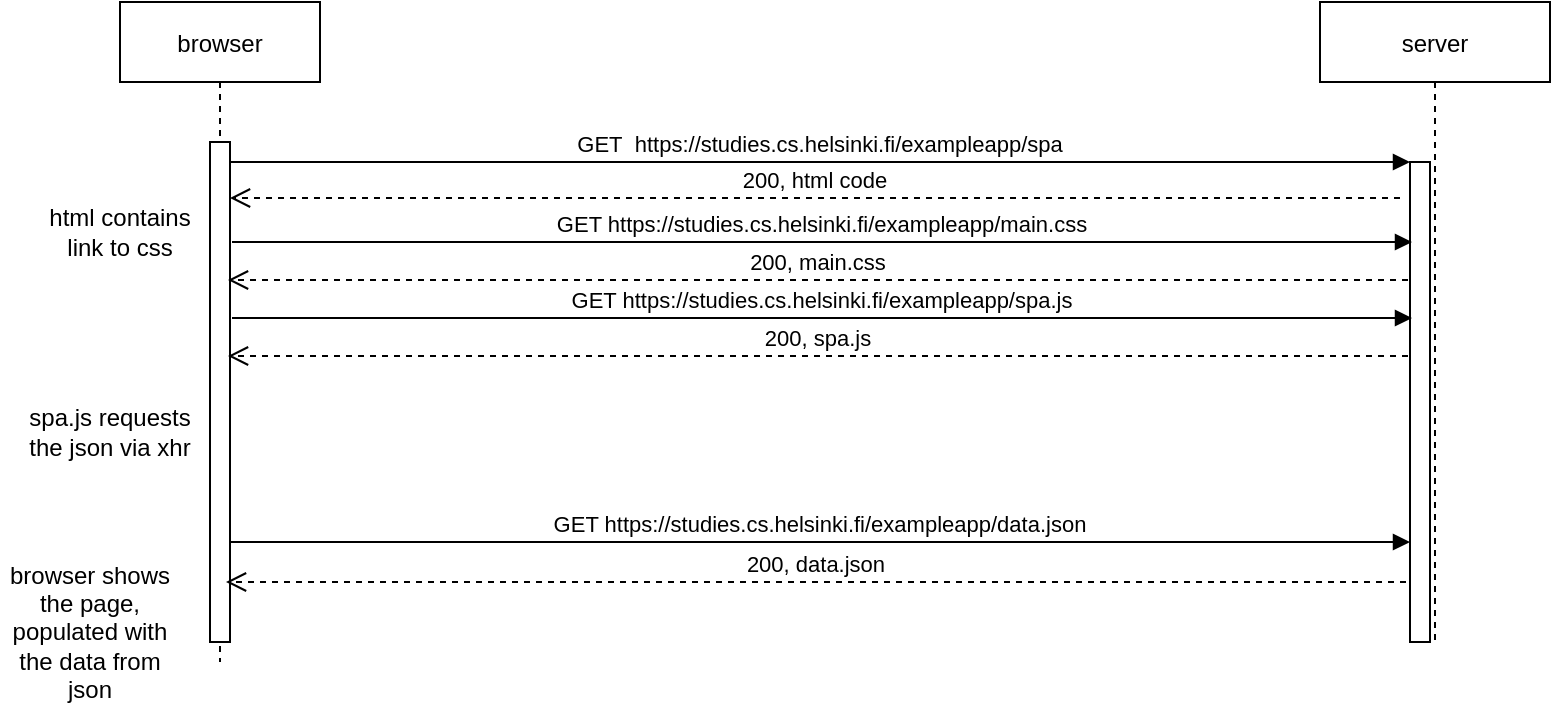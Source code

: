 <mxfile version="20.5.1"><diagram id="kgpKYQtTHZ0yAKxKKP6v" name="Page-1"><mxGraphModel dx="752" dy="408" grid="1" gridSize="10" guides="1" tooltips="1" connect="1" arrows="1" fold="1" page="1" pageScale="1" pageWidth="850" pageHeight="1100" math="0" shadow="0"><root><mxCell id="0"/><mxCell id="1" parent="0"/><mxCell id="3nuBFxr9cyL0pnOWT2aG-1" value="browser" style="shape=umlLifeline;perimeter=lifelinePerimeter;container=1;collapsible=0;recursiveResize=0;rounded=0;shadow=0;strokeWidth=1;" parent="1" vertex="1"><mxGeometry x="120" y="80" width="100" height="330" as="geometry"/></mxCell><mxCell id="3nuBFxr9cyL0pnOWT2aG-2" value="" style="points=[];perimeter=orthogonalPerimeter;rounded=0;shadow=0;strokeWidth=1;" parent="3nuBFxr9cyL0pnOWT2aG-1" vertex="1"><mxGeometry x="45" y="70" width="10" height="250" as="geometry"/></mxCell><mxCell id="fR7t8TuF3JK5mzRF5Ekf-4" value="html contains link to css" style="text;html=1;strokeColor=none;fillColor=none;align=center;verticalAlign=middle;whiteSpace=wrap;rounded=0;" vertex="1" parent="3nuBFxr9cyL0pnOWT2aG-1"><mxGeometry x="-45" y="100" width="90" height="30" as="geometry"/></mxCell><mxCell id="fR7t8TuF3JK5mzRF5Ekf-13" value="spa.js requests the json via xhr" style="text;html=1;strokeColor=none;fillColor=none;align=center;verticalAlign=middle;whiteSpace=wrap;rounded=0;" vertex="1" parent="3nuBFxr9cyL0pnOWT2aG-1"><mxGeometry x="-50" y="200" width="90" height="30" as="geometry"/></mxCell><mxCell id="3nuBFxr9cyL0pnOWT2aG-5" value="server" style="shape=umlLifeline;perimeter=lifelinePerimeter;container=1;collapsible=0;recursiveResize=0;rounded=0;shadow=0;strokeWidth=1;size=40;" parent="1" vertex="1"><mxGeometry x="720" y="80" width="115" height="320" as="geometry"/></mxCell><mxCell id="3nuBFxr9cyL0pnOWT2aG-6" value="" style="points=[];perimeter=orthogonalPerimeter;rounded=0;shadow=0;strokeWidth=1;" parent="3nuBFxr9cyL0pnOWT2aG-5" vertex="1"><mxGeometry x="45" y="80" width="10" height="240" as="geometry"/></mxCell><mxCell id="3nuBFxr9cyL0pnOWT2aG-7" value="200, html code " style="verticalAlign=bottom;endArrow=open;dashed=1;endSize=8;shadow=0;strokeWidth=1;" parent="1" edge="1"><mxGeometry relative="1" as="geometry"><mxPoint x="175" y="178" as="targetPoint"/><mxPoint x="760" y="178" as="sourcePoint"/><Array as="points"><mxPoint x="470" y="178"/></Array></mxGeometry></mxCell><mxCell id="3nuBFxr9cyL0pnOWT2aG-8" value="GET  https://studies.cs.helsinki.fi/exampleapp/spa" style="verticalAlign=bottom;endArrow=block;entryX=0;entryY=0;shadow=0;strokeWidth=1;" parent="1" source="3nuBFxr9cyL0pnOWT2aG-2" target="3nuBFxr9cyL0pnOWT2aG-6" edge="1"><mxGeometry relative="1" as="geometry"><mxPoint x="275" y="160" as="sourcePoint"/></mxGeometry></mxCell><mxCell id="fR7t8TuF3JK5mzRF5Ekf-3" value="GET https://studies.cs.helsinki.fi/exampleapp/main.css" style="verticalAlign=bottom;endArrow=block;entryX=0;entryY=0;shadow=0;strokeWidth=1;" edge="1" parent="1"><mxGeometry relative="1" as="geometry"><mxPoint x="176" y="200.0" as="sourcePoint"/><mxPoint x="766" y="200.0" as="targetPoint"/></mxGeometry></mxCell><mxCell id="fR7t8TuF3JK5mzRF5Ekf-5" value="200, main.css" style="verticalAlign=bottom;endArrow=open;dashed=1;endSize=8;shadow=0;strokeWidth=1;" edge="1" parent="1"><mxGeometry relative="1" as="geometry"><mxPoint x="174" y="219" as="targetPoint"/><mxPoint x="764" y="219" as="sourcePoint"/><Array as="points"><mxPoint x="466" y="219"/></Array></mxGeometry></mxCell><mxCell id="fR7t8TuF3JK5mzRF5Ekf-6" value="GET https://studies.cs.helsinki.fi/exampleapp/spa.js" style="verticalAlign=bottom;endArrow=block;entryX=0;entryY=0;shadow=0;strokeWidth=1;" edge="1" parent="1"><mxGeometry relative="1" as="geometry"><mxPoint x="176" y="238.0" as="sourcePoint"/><mxPoint x="766" y="238.0" as="targetPoint"/></mxGeometry></mxCell><mxCell id="fR7t8TuF3JK5mzRF5Ekf-7" value="200, spa.js" style="verticalAlign=bottom;endArrow=open;dashed=1;endSize=8;shadow=0;strokeWidth=1;" edge="1" parent="1"><mxGeometry relative="1" as="geometry"><mxPoint x="174" y="257" as="targetPoint"/><mxPoint x="764" y="257" as="sourcePoint"/><Array as="points"><mxPoint x="466" y="257"/></Array></mxGeometry></mxCell><mxCell id="fR7t8TuF3JK5mzRF5Ekf-11" value="GET https://studies.cs.helsinki.fi/exampleapp/data.json" style="verticalAlign=bottom;endArrow=block;entryX=0;entryY=0;shadow=0;strokeWidth=1;" edge="1" parent="1"><mxGeometry relative="1" as="geometry"><mxPoint x="175" y="350.0" as="sourcePoint"/><mxPoint x="765" y="350.0" as="targetPoint"/></mxGeometry></mxCell><mxCell id="fR7t8TuF3JK5mzRF5Ekf-12" value="200, data.json" style="verticalAlign=bottom;endArrow=open;dashed=1;endSize=8;shadow=0;strokeWidth=1;" edge="1" parent="1"><mxGeometry relative="1" as="geometry"><mxPoint x="173" y="370" as="targetPoint"/><mxPoint x="763" y="370" as="sourcePoint"/><Array as="points"><mxPoint x="465" y="370"/></Array></mxGeometry></mxCell><mxCell id="fR7t8TuF3JK5mzRF5Ekf-14" value="browser shows the page, populated with the data from json" style="text;html=1;strokeColor=none;fillColor=none;align=center;verticalAlign=middle;whiteSpace=wrap;rounded=0;" vertex="1" parent="1"><mxGeometry x="60" y="380" width="90" height="30" as="geometry"/></mxCell></root></mxGraphModel></diagram></mxfile>